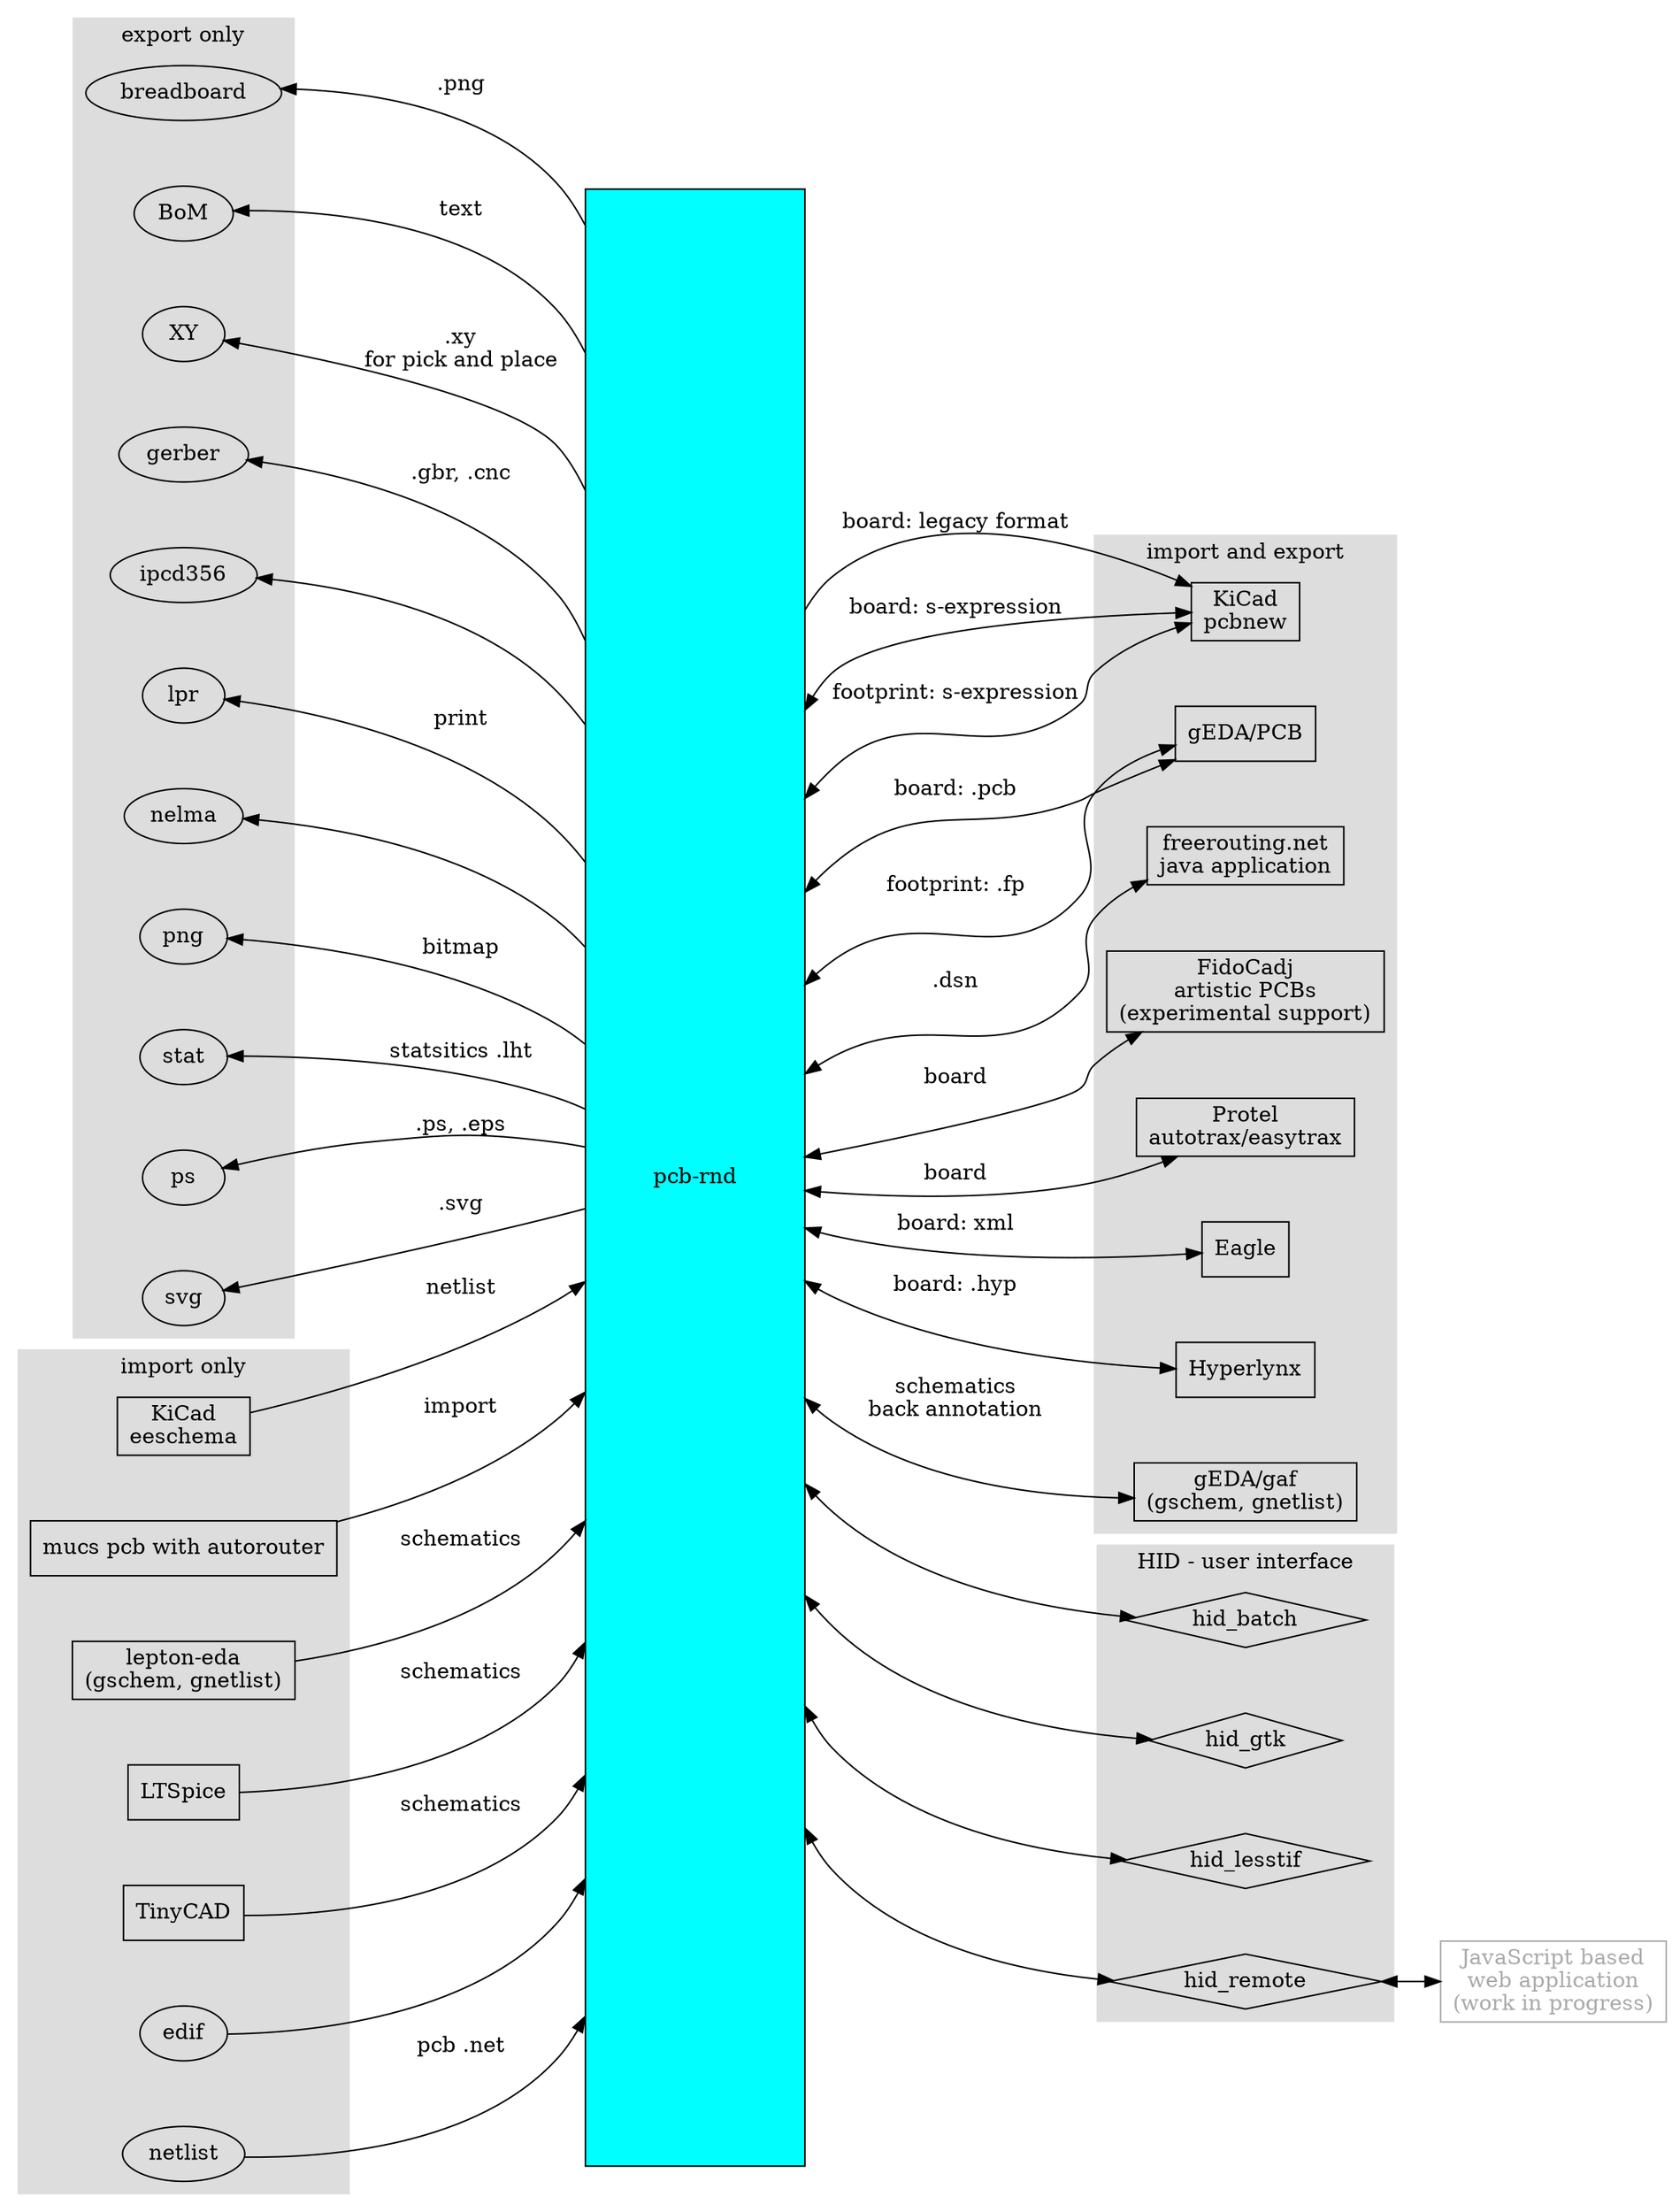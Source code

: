 digraph gr {
	rankdir=LR
	nodesep=0.6
	
	pcbrnd [label="pcb-rnd" style=filled fillcolor=cyan shape=box height=18 width=2]
	kicad [label="KiCad\npcbnew" shape=box]
	eeschema [label="KiCad\neeschema" shape=box]
	pcb [label="gEDA/PCB" shape=box]
	freerouting [label="freerouting.net\njava application" shape=box]
	mucs [label="mucs pcb with autorouter" shape=box]
	gEDA [label="gEDA/gaf\n(gschem, gnetlist)" shape=box]
	lepton [label="lepton-eda\n(gschem, gnetlist)" shape=box]
	ltspice [label="LTSpice" shape=box]
	tinycad [label="TinyCAD" shape=box]
	web [label="JavaScript based\nweb application\n(work in progress)" shape=box color="#aaaaaa" fontcolor="#aaaaaa"]
	fidocadj [label="FidoCadj\nartistic PCBs\n(experimental support)" shape=box]
	autotrax [label="Protel\nautotrax/easytrax\n" shape=box]
	eagle [label="Eagle" shape=box]
	hyp [label="Hyperlynx" shape=box]

	subgraph cluster_HID {
		label = "HID - user interface"
		style=filled
		color="#dddddd"

		batch   [label="hid_batch" shape=diamond]
		gtk     [label="hid_gtk" shape=diamond]
		lesstif [label="hid_lesstif" shape=diamond]
		remote  [label="hid_remote" shape=diamond]
	}

	subgraph cluster_import {
		label = "import only"
		style=filled
		color="#dddddd"

		lepton
		mucs
		edif
		ltspice
		netlist
		tinycad
		eeschema
	}

	subgraph cluster_export {
		label = "export only"
		style=filled
		color="#dddddd"

		breadboard
		BoM
		XY
		gerber
		ipcd356
		lpr
		nelma
		png
		ps
		stat
		svg
	}

	subgraph cluster_ie {
		label = "import and export"
		style=filled
		color="#dddddd"

		gEDA
		kicad
		pcb
		freerouting
		fidocadj
		autotrax
		eagle
		hyp
	}

	pcbrnd -> kicad [label="board: legacy format"]
	pcbrnd -> kicad [label="board: s-expression" dir=both]
	pcbrnd -> kicad [label="footprint: s-expression" dir=both]
	pcbrnd -> fidocadj [label="board" dir=both]
	pcbrnd -> autotrax [label="board" dir=both]
	pcbrnd -> eagle [label="board: xml" dir=both]
	pcbrnd -> hyp [label="board: .hyp" dir=both]

	eeschema -> pcbrnd [label="netlist"]

	pcbrnd -> pcb [label="board: .pcb" dir=both]
	pcbrnd -> pcb [label="footprint: .fp" dir=both]

	pcbrnd -> freerouting [label=".dsn" dir=both]
	mucs -> pcbrnd [label="import"]

	pcbrnd -> breadboard [label=".png"]
	pcbrnd -> BoM [label="text"]
	pcbrnd -> XY [label=".xy\nfor pick and place"]
	pcbrnd -> gerber [label=".gbr, .cnc"]
	pcbrnd -> ipcd356
	pcbrnd -> lpr [label="print"]
	pcbrnd -> nelma
	pcbrnd -> png [label="bitmap"]
	pcbrnd -> ps [label=".ps, .eps"]
	pcbrnd -> stat [label="statsitics .lht"]
	pcbrnd -> svg [label=".svg"]

	edif -> pcbrnd
	ltspice -> pcbrnd [label="schematics"]
	netlist -> pcbrnd [label="pcb .net"]
	lepton -> pcbrnd [label="schematics"]
	gEDA -> pcbrnd [label="schematics\nback annotation" dir=both]
	tinycad -> pcbrnd [label="schematics"]

	pcbrnd -> batch [dir=both]
	pcbrnd -> gtk [dir=both]
	pcbrnd -> lesstif [dir=both]
	pcbrnd -> remote [dir=both]

	remote -> web [dir=both]

	ps -> pcbrnd [weight=1000 style=invis]
}
